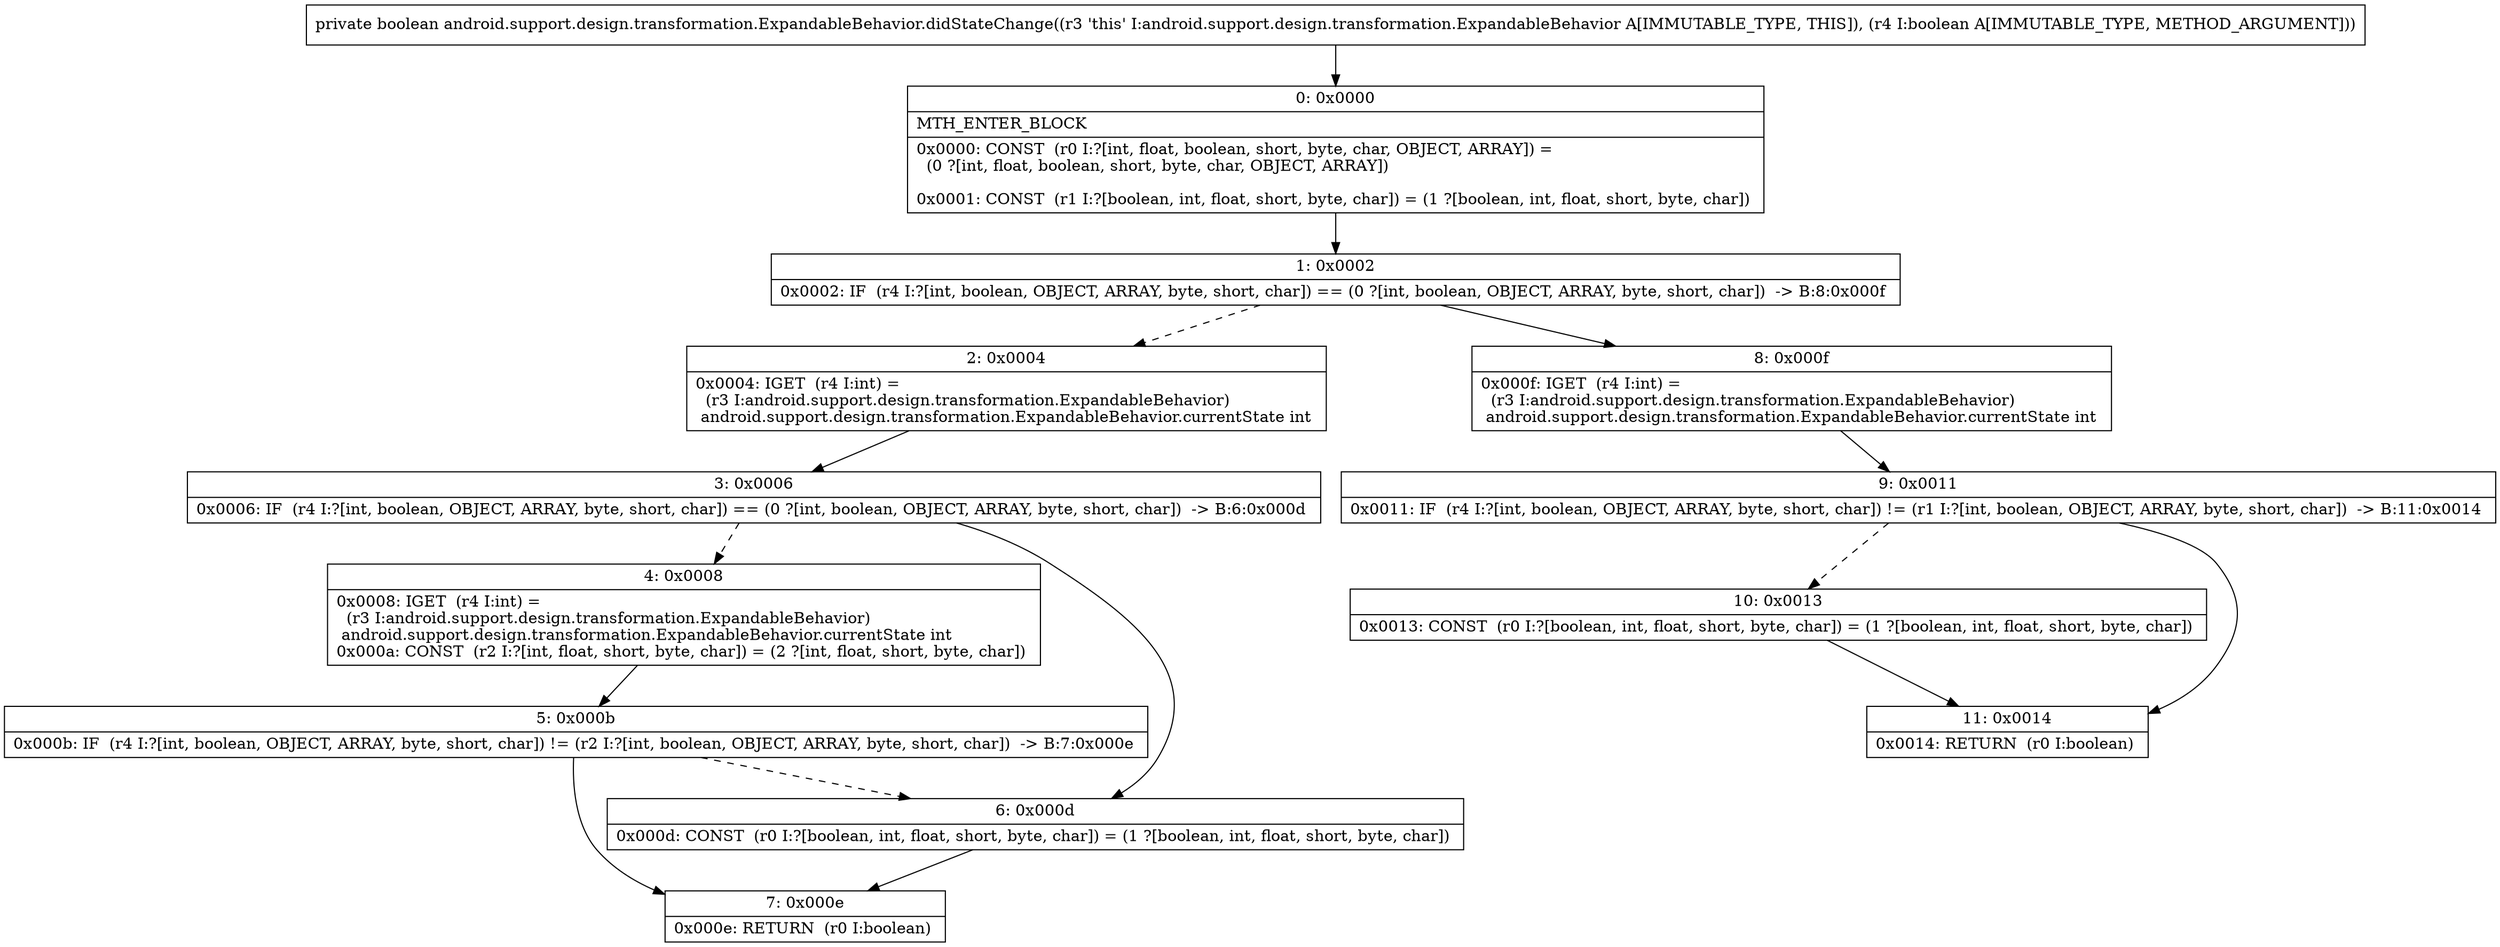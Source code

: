 digraph "CFG forandroid.support.design.transformation.ExpandableBehavior.didStateChange(Z)Z" {
Node_0 [shape=record,label="{0\:\ 0x0000|MTH_ENTER_BLOCK\l|0x0000: CONST  (r0 I:?[int, float, boolean, short, byte, char, OBJECT, ARRAY]) = \l  (0 ?[int, float, boolean, short, byte, char, OBJECT, ARRAY])\l \l0x0001: CONST  (r1 I:?[boolean, int, float, short, byte, char]) = (1 ?[boolean, int, float, short, byte, char]) \l}"];
Node_1 [shape=record,label="{1\:\ 0x0002|0x0002: IF  (r4 I:?[int, boolean, OBJECT, ARRAY, byte, short, char]) == (0 ?[int, boolean, OBJECT, ARRAY, byte, short, char])  \-\> B:8:0x000f \l}"];
Node_2 [shape=record,label="{2\:\ 0x0004|0x0004: IGET  (r4 I:int) = \l  (r3 I:android.support.design.transformation.ExpandableBehavior)\l android.support.design.transformation.ExpandableBehavior.currentState int \l}"];
Node_3 [shape=record,label="{3\:\ 0x0006|0x0006: IF  (r4 I:?[int, boolean, OBJECT, ARRAY, byte, short, char]) == (0 ?[int, boolean, OBJECT, ARRAY, byte, short, char])  \-\> B:6:0x000d \l}"];
Node_4 [shape=record,label="{4\:\ 0x0008|0x0008: IGET  (r4 I:int) = \l  (r3 I:android.support.design.transformation.ExpandableBehavior)\l android.support.design.transformation.ExpandableBehavior.currentState int \l0x000a: CONST  (r2 I:?[int, float, short, byte, char]) = (2 ?[int, float, short, byte, char]) \l}"];
Node_5 [shape=record,label="{5\:\ 0x000b|0x000b: IF  (r4 I:?[int, boolean, OBJECT, ARRAY, byte, short, char]) != (r2 I:?[int, boolean, OBJECT, ARRAY, byte, short, char])  \-\> B:7:0x000e \l}"];
Node_6 [shape=record,label="{6\:\ 0x000d|0x000d: CONST  (r0 I:?[boolean, int, float, short, byte, char]) = (1 ?[boolean, int, float, short, byte, char]) \l}"];
Node_7 [shape=record,label="{7\:\ 0x000e|0x000e: RETURN  (r0 I:boolean) \l}"];
Node_8 [shape=record,label="{8\:\ 0x000f|0x000f: IGET  (r4 I:int) = \l  (r3 I:android.support.design.transformation.ExpandableBehavior)\l android.support.design.transformation.ExpandableBehavior.currentState int \l}"];
Node_9 [shape=record,label="{9\:\ 0x0011|0x0011: IF  (r4 I:?[int, boolean, OBJECT, ARRAY, byte, short, char]) != (r1 I:?[int, boolean, OBJECT, ARRAY, byte, short, char])  \-\> B:11:0x0014 \l}"];
Node_10 [shape=record,label="{10\:\ 0x0013|0x0013: CONST  (r0 I:?[boolean, int, float, short, byte, char]) = (1 ?[boolean, int, float, short, byte, char]) \l}"];
Node_11 [shape=record,label="{11\:\ 0x0014|0x0014: RETURN  (r0 I:boolean) \l}"];
MethodNode[shape=record,label="{private boolean android.support.design.transformation.ExpandableBehavior.didStateChange((r3 'this' I:android.support.design.transformation.ExpandableBehavior A[IMMUTABLE_TYPE, THIS]), (r4 I:boolean A[IMMUTABLE_TYPE, METHOD_ARGUMENT])) }"];
MethodNode -> Node_0;
Node_0 -> Node_1;
Node_1 -> Node_2[style=dashed];
Node_1 -> Node_8;
Node_2 -> Node_3;
Node_3 -> Node_4[style=dashed];
Node_3 -> Node_6;
Node_4 -> Node_5;
Node_5 -> Node_6[style=dashed];
Node_5 -> Node_7;
Node_6 -> Node_7;
Node_8 -> Node_9;
Node_9 -> Node_10[style=dashed];
Node_9 -> Node_11;
Node_10 -> Node_11;
}

